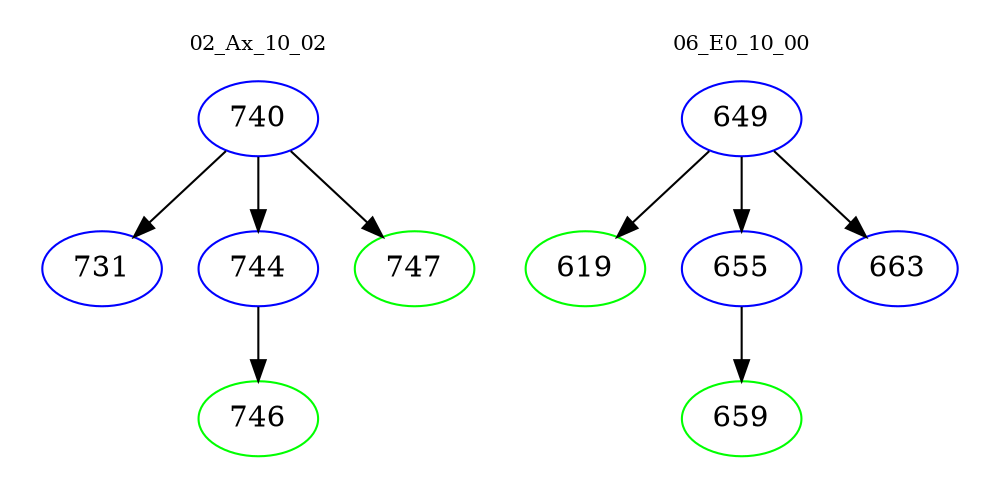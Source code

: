 digraph{
subgraph cluster_0 {
color = white
label = "02_Ax_10_02";
fontsize=10;
T0_740 [label="740", color="blue"]
T0_740 -> T0_731 [color="black"]
T0_731 [label="731", color="blue"]
T0_740 -> T0_744 [color="black"]
T0_744 [label="744", color="blue"]
T0_744 -> T0_746 [color="black"]
T0_746 [label="746", color="green"]
T0_740 -> T0_747 [color="black"]
T0_747 [label="747", color="green"]
}
subgraph cluster_1 {
color = white
label = "06_E0_10_00";
fontsize=10;
T1_649 [label="649", color="blue"]
T1_649 -> T1_619 [color="black"]
T1_619 [label="619", color="green"]
T1_649 -> T1_655 [color="black"]
T1_655 [label="655", color="blue"]
T1_655 -> T1_659 [color="black"]
T1_659 [label="659", color="green"]
T1_649 -> T1_663 [color="black"]
T1_663 [label="663", color="blue"]
}
}

